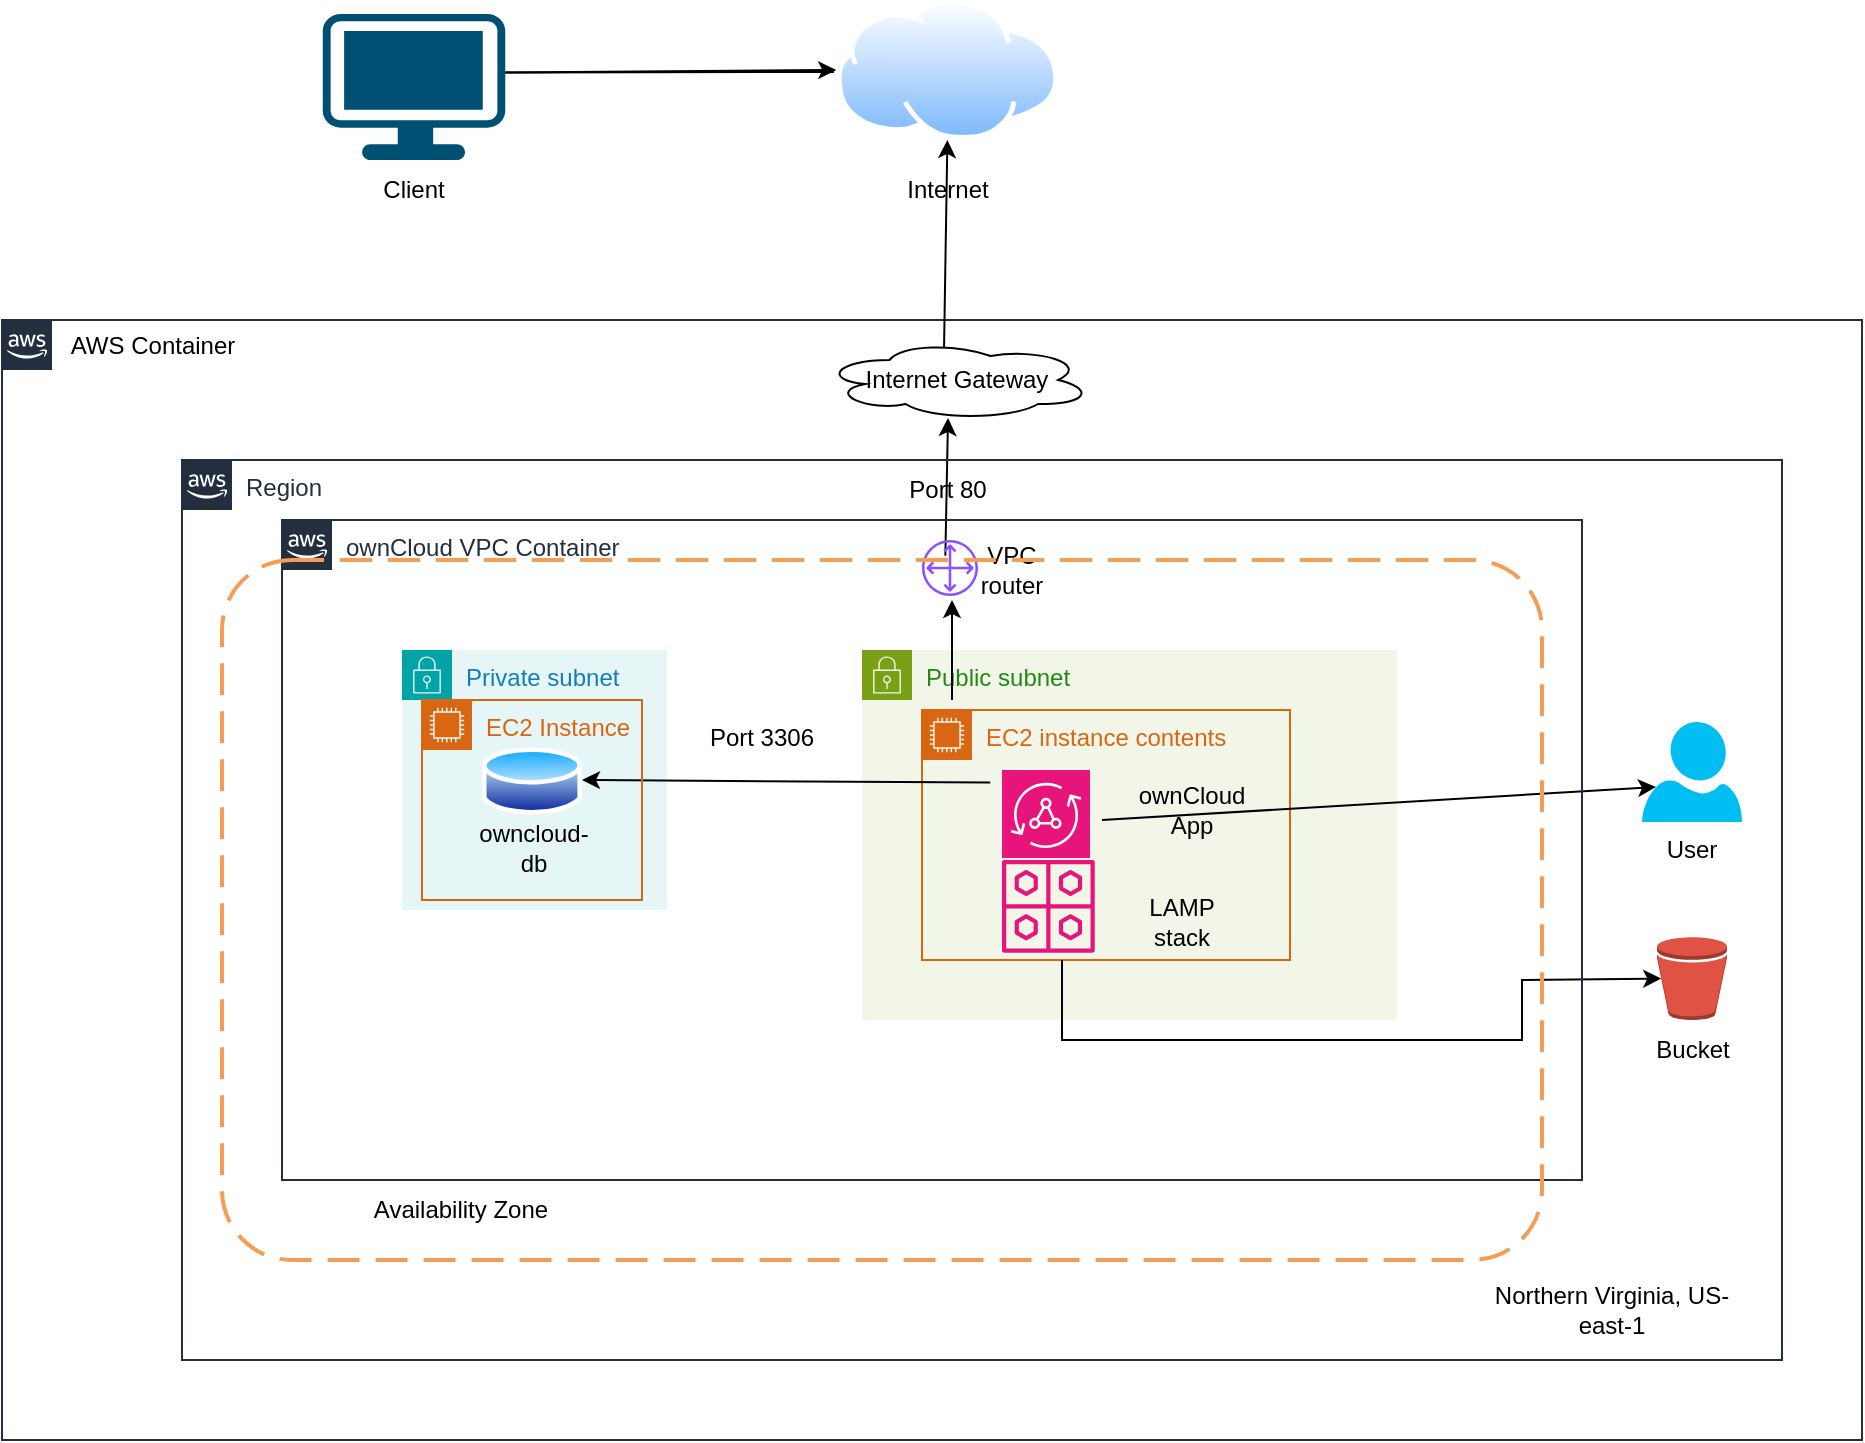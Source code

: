 <mxfile version="24.8.4">
  <diagram id="Ht1M8jgEwFfnCIfOTk4-" name="Page-1">
    <mxGraphModel dx="1056" dy="723" grid="1" gridSize="10" guides="1" tooltips="1" connect="1" arrows="1" fold="1" page="1" pageScale="1" pageWidth="1169" pageHeight="827" math="0" shadow="0">
      <root>
        <mxCell id="0" />
        <mxCell id="1" parent="0" />
        <mxCell id="D-Alksl3Jc350YXAOYDe-3" value="" style="points=[[0.03,0.03,0],[0.5,0,0],[0.97,0.03,0],[1,0.4,0],[0.97,0.745,0],[0.5,1,0],[0.03,0.745,0],[0,0.4,0]];verticalLabelPosition=bottom;sketch=0;html=1;verticalAlign=top;aspect=fixed;align=center;pointerEvents=1;shape=mxgraph.cisco19.workstation;fillColor=#005073;strokeColor=none;" parent="1" vertex="1">
          <mxGeometry x="210.38" y="27" width="91.25" height="73" as="geometry" />
        </mxCell>
        <mxCell id="D-Alksl3Jc350YXAOYDe-4" value="" style="image;aspect=fixed;perimeter=ellipsePerimeter;html=1;align=center;shadow=0;dashed=0;spacingTop=3;image=img/lib/active_directory/internet_cloud.svg;" parent="1" vertex="1">
          <mxGeometry x="467.13" y="20" width="111.12" height="70" as="geometry" />
        </mxCell>
        <mxCell id="D-Alksl3Jc350YXAOYDe-5" value="" style="endArrow=none;html=1;rounded=0;exitX=1;exitY=0.4;exitDx=0;exitDy=0;exitPerimeter=0;" parent="1" source="D-Alksl3Jc350YXAOYDe-3" edge="1">
          <mxGeometry width="50" height="50" relative="1" as="geometry">
            <mxPoint x="290" y="50" as="sourcePoint" />
            <mxPoint x="466" y="56" as="targetPoint" />
          </mxGeometry>
        </mxCell>
        <mxCell id="D-Alksl3Jc350YXAOYDe-6" value="Client" style="text;html=1;align=center;verticalAlign=middle;whiteSpace=wrap;rounded=0;" parent="1" vertex="1">
          <mxGeometry x="226.01" y="100" width="60" height="30" as="geometry" />
        </mxCell>
        <mxCell id="D-Alksl3Jc350YXAOYDe-7" value="Internet" style="text;html=1;strokeColor=none;fillColor=none;align=center;verticalAlign=middle;whiteSpace=wrap;rounded=0;" parent="1" vertex="1">
          <mxGeometry x="482.69" y="100" width="80" height="30" as="geometry" />
        </mxCell>
        <mxCell id="UEzPUAAOIrF-is8g5C7q-205" value="" style="points=[[0,0],[0.25,0],[0.5,0],[0.75,0],[1,0],[1,0.25],[1,0.5],[1,0.75],[1,1],[0.75,1],[0.5,1],[0.25,1],[0,1],[0,0.75],[0,0.5],[0,0.25]];outlineConnect=0;gradientColor=none;html=1;whiteSpace=wrap;fontSize=12;fontStyle=0;shape=mxgraph.aws4.group;grIcon=mxgraph.aws4.group_aws_cloud_alt;strokeColor=#232F3E;fillColor=none;verticalAlign=top;align=left;spacingLeft=30;fontColor=#232F3E;dashed=0;labelBackgroundColor=#ffffff;container=1;pointerEvents=0;collapsible=0;recursiveResize=0;" parent="1" vertex="1">
          <mxGeometry x="50" y="180" width="930" height="560" as="geometry" />
        </mxCell>
        <mxCell id="D-Alksl3Jc350YXAOYDe-8" value="Internet Gateway" style="ellipse;shape=cloud;whiteSpace=wrap;html=1;align=center;" parent="UEzPUAAOIrF-is8g5C7q-205" vertex="1">
          <mxGeometry x="410" y="10" width="135" height="40" as="geometry" />
        </mxCell>
        <mxCell id="D-Alksl3Jc350YXAOYDe-19" value="Private subnet" style="points=[[0,0],[0.25,0],[0.5,0],[0.75,0],[1,0],[1,0.25],[1,0.5],[1,0.75],[1,1],[0.75,1],[0.5,1],[0.25,1],[0,1],[0,0.75],[0,0.5],[0,0.25]];outlineConnect=0;gradientColor=none;html=1;whiteSpace=wrap;fontSize=12;fontStyle=0;container=1;pointerEvents=0;collapsible=0;recursiveResize=0;shape=mxgraph.aws4.group;grIcon=mxgraph.aws4.group_security_group;grStroke=0;strokeColor=#00A4A6;fillColor=#E6F6F7;verticalAlign=top;align=left;spacingLeft=30;fontColor=#147EBA;dashed=0;" parent="UEzPUAAOIrF-is8g5C7q-205" vertex="1">
          <mxGeometry x="200" y="165" width="132.5" height="130" as="geometry" />
        </mxCell>
        <mxCell id="D-Alksl3Jc350YXAOYDe-20" value="" style="image;aspect=fixed;perimeter=ellipsePerimeter;html=1;align=center;shadow=0;dashed=0;spacingTop=3;image=img/lib/active_directory/database.svg;" parent="D-Alksl3Jc350YXAOYDe-19" vertex="1">
          <mxGeometry x="40" y="47" width="50" height="37" as="geometry" />
        </mxCell>
        <mxCell id="D-Alksl3Jc350YXAOYDe-21" value="owncloud-db" style="text;html=1;align=center;verticalAlign=middle;whiteSpace=wrap;rounded=0;" parent="D-Alksl3Jc350YXAOYDe-19" vertex="1">
          <mxGeometry x="36" y="84" width="60" height="30" as="geometry" />
        </mxCell>
        <mxCell id="D-Alksl3Jc350YXAOYDe-22" value="Public subnet" style="points=[[0,0],[0.25,0],[0.5,0],[0.75,0],[1,0],[1,0.25],[1,0.5],[1,0.75],[1,1],[0.75,1],[0.5,1],[0.25,1],[0,1],[0,0.75],[0,0.5],[0,0.25]];outlineConnect=0;gradientColor=none;html=1;whiteSpace=wrap;fontSize=12;fontStyle=0;container=1;pointerEvents=0;collapsible=0;recursiveResize=0;shape=mxgraph.aws4.group;grIcon=mxgraph.aws4.group_security_group;grStroke=0;strokeColor=#7AA116;fillColor=#F2F6E8;verticalAlign=top;align=left;spacingLeft=30;fontColor=#248814;dashed=0;" parent="UEzPUAAOIrF-is8g5C7q-205" vertex="1">
          <mxGeometry x="430" y="165" width="267.5" height="185" as="geometry" />
        </mxCell>
        <mxCell id="D-Alksl3Jc350YXAOYDe-32" value="EC2 instance contents" style="points=[[0,0],[0.25,0],[0.5,0],[0.75,0],[1,0],[1,0.25],[1,0.5],[1,0.75],[1,1],[0.75,1],[0.5,1],[0.25,1],[0,1],[0,0.75],[0,0.5],[0,0.25]];outlineConnect=0;gradientColor=none;html=1;whiteSpace=wrap;fontSize=12;fontStyle=0;container=1;pointerEvents=0;collapsible=0;recursiveResize=0;shape=mxgraph.aws4.group;grIcon=mxgraph.aws4.group_ec2_instance_contents;strokeColor=#D86613;fillColor=none;verticalAlign=top;align=left;spacingLeft=30;fontColor=#D86613;dashed=0;" parent="D-Alksl3Jc350YXAOYDe-22" vertex="1">
          <mxGeometry x="30" y="30" width="184" height="125" as="geometry" />
        </mxCell>
        <mxCell id="D-Alksl3Jc350YXAOYDe-37" value="ownCloud App" style="text;html=1;align=center;verticalAlign=middle;whiteSpace=wrap;rounded=0;" parent="D-Alksl3Jc350YXAOYDe-32" vertex="1">
          <mxGeometry x="109" y="35" width="52" height="30" as="geometry" />
        </mxCell>
        <mxCell id="D-Alksl3Jc350YXAOYDe-23" value="" style="sketch=0;points=[[0,0,0],[0.25,0,0],[0.5,0,0],[0.75,0,0],[1,0,0],[0,1,0],[0.25,1,0],[0.5,1,0],[0.75,1,0],[1,1,0],[0,0.25,0],[0,0.5,0],[0,0.75,0],[1,0.25,0],[1,0.5,0],[1,0.75,0]];outlineConnect=0;fontColor=#232F3E;fillColor=#E7157B;strokeColor=#ffffff;dashed=0;verticalLabelPosition=bottom;verticalAlign=top;align=center;html=1;fontSize=12;fontStyle=0;aspect=fixed;shape=mxgraph.aws4.resourceIcon;resIcon=mxgraph.aws4.appsync;" parent="D-Alksl3Jc350YXAOYDe-32" vertex="1">
          <mxGeometry x="40" y="30" width="44" height="44" as="geometry" />
        </mxCell>
        <mxCell id="D-Alksl3Jc350YXAOYDe-40" value="" style="sketch=0;outlineConnect=0;fontColor=#232F3E;gradientColor=none;fillColor=#E7157B;strokeColor=none;dashed=0;verticalLabelPosition=bottom;verticalAlign=top;align=center;html=1;fontSize=12;fontStyle=0;aspect=fixed;pointerEvents=1;shape=mxgraph.aws4.eventbridge_schema_registry;" parent="UEzPUAAOIrF-is8g5C7q-205" vertex="1">
          <mxGeometry x="500" y="270" width="46.37" height="46.37" as="geometry" />
        </mxCell>
        <mxCell id="D-Alksl3Jc350YXAOYDe-41" value="LAMP stack" style="text;html=1;align=center;verticalAlign=middle;whiteSpace=wrap;rounded=0;" parent="UEzPUAAOIrF-is8g5C7q-205" vertex="1">
          <mxGeometry x="560" y="286.37" width="60" height="30" as="geometry" />
        </mxCell>
        <mxCell id="D-Alksl3Jc350YXAOYDe-51" value="AWS Container" style="text;html=1;align=center;verticalAlign=middle;resizable=0;points=[];autosize=1;strokeColor=none;fillColor=none;" parent="UEzPUAAOIrF-is8g5C7q-205" vertex="1">
          <mxGeometry x="20" y="-2" width="110" height="30" as="geometry" />
        </mxCell>
        <mxCell id="D-Alksl3Jc350YXAOYDe-55" value="" style="endArrow=classic;html=1;rounded=0;exitX=0.548;exitY=-0.006;exitDx=0;exitDy=0;exitPerimeter=0;" parent="UEzPUAAOIrF-is8g5C7q-205" source="D-Alksl3Jc350YXAOYDe-25" edge="1">
          <mxGeometry width="50" height="50" relative="1" as="geometry">
            <mxPoint x="473" y="110" as="sourcePoint" />
            <mxPoint x="473" y="49" as="targetPoint" />
          </mxGeometry>
        </mxCell>
        <mxCell id="D-Alksl3Jc350YXAOYDe-81" value="Port 80" style="text;html=1;align=center;verticalAlign=middle;whiteSpace=wrap;rounded=0;" parent="UEzPUAAOIrF-is8g5C7q-205" vertex="1">
          <mxGeometry x="442.69" y="70" width="60" height="30" as="geometry" />
        </mxCell>
        <mxCell id="D-Alksl3Jc350YXAOYDe-47" value="Region" style="points=[[0,0],[0.25,0],[0.5,0],[0.75,0],[1,0],[1,0.25],[1,0.5],[1,0.75],[1,1],[0.75,1],[0.5,1],[0.25,1],[0,1],[0,0.75],[0,0.5],[0,0.25]];outlineConnect=0;gradientColor=none;html=1;whiteSpace=wrap;fontSize=12;fontStyle=0;shape=mxgraph.aws4.group;grIcon=mxgraph.aws4.group_aws_cloud_alt;strokeColor=#232F3E;fillColor=none;verticalAlign=top;align=left;spacingLeft=30;fontColor=#232F3E;dashed=0;labelBackgroundColor=#ffffff;container=1;pointerEvents=0;collapsible=0;recursiveResize=0;" parent="1" vertex="1">
          <mxGeometry x="140" y="250" width="800" height="450" as="geometry" />
        </mxCell>
        <mxCell id="D-Alksl3Jc350YXAOYDe-64" value="" style="endArrow=classic;html=1;rounded=0;entryX=0;entryY=1;entryDx=0;entryDy=0;" parent="D-Alksl3Jc350YXAOYDe-47" target="D-Alksl3Jc350YXAOYDe-45" edge="1">
          <mxGeometry width="50" height="50" relative="1" as="geometry">
            <mxPoint x="385" y="120" as="sourcePoint" />
            <mxPoint x="440" y="70" as="targetPoint" />
          </mxGeometry>
        </mxCell>
        <mxCell id="D-Alksl3Jc350YXAOYDe-29" value="" style="verticalLabelPosition=bottom;html=1;verticalAlign=top;align=center;strokeColor=none;fillColor=#00BEF2;shape=mxgraph.azure.user;" parent="D-Alksl3Jc350YXAOYDe-47" vertex="1">
          <mxGeometry x="730" y="131" width="50" height="50" as="geometry" />
        </mxCell>
        <mxCell id="D-Alksl3Jc350YXAOYDe-30" value="User" style="text;html=1;align=center;verticalAlign=middle;whiteSpace=wrap;rounded=0;" parent="D-Alksl3Jc350YXAOYDe-47" vertex="1">
          <mxGeometry x="725" y="180" width="60" height="30" as="geometry" />
        </mxCell>
        <mxCell id="D-Alksl3Jc350YXAOYDe-65" value="" style="outlineConnect=0;dashed=0;verticalLabelPosition=bottom;verticalAlign=top;align=center;html=1;shape=mxgraph.aws3.bucket;fillColor=#E05243;gradientColor=none;" parent="D-Alksl3Jc350YXAOYDe-47" vertex="1">
          <mxGeometry x="737.5" y="238.5" width="35" height="41.5" as="geometry" />
        </mxCell>
        <mxCell id="D-Alksl3Jc350YXAOYDe-67" value="Bucket" style="text;html=1;align=center;verticalAlign=middle;resizable=0;points=[];autosize=1;strokeColor=none;fillColor=none;" parent="D-Alksl3Jc350YXAOYDe-47" vertex="1">
          <mxGeometry x="725" y="280" width="60" height="30" as="geometry" />
        </mxCell>
        <mxCell id="D-Alksl3Jc350YXAOYDe-73" value="" style="endArrow=classic;html=1;rounded=0;entryX=0.06;entryY=0.5;entryDx=0;entryDy=0;entryPerimeter=0;" parent="D-Alksl3Jc350YXAOYDe-47" target="D-Alksl3Jc350YXAOYDe-65" edge="1">
          <mxGeometry width="50" height="50" relative="1" as="geometry">
            <mxPoint x="440" y="250" as="sourcePoint" />
            <mxPoint x="720" y="260" as="targetPoint" />
            <Array as="points">
              <mxPoint x="440" y="290" />
              <mxPoint x="670" y="290" />
              <mxPoint x="670" y="260" />
            </Array>
          </mxGeometry>
        </mxCell>
        <mxCell id="D-Alksl3Jc350YXAOYDe-74" value="" style="endArrow=classic;html=1;rounded=0;entryX=0.14;entryY=0.65;entryDx=0;entryDy=0;entryPerimeter=0;" parent="D-Alksl3Jc350YXAOYDe-47" target="D-Alksl3Jc350YXAOYDe-29" edge="1">
          <mxGeometry width="50" height="50" relative="1" as="geometry">
            <mxPoint x="460" y="180" as="sourcePoint" />
            <mxPoint x="510" y="130" as="targetPoint" />
          </mxGeometry>
        </mxCell>
        <mxCell id="D-Alksl3Jc350YXAOYDe-76" value="" style="endArrow=classic;html=1;rounded=0;exitX=0.582;exitY=0.318;exitDx=0;exitDy=0;exitPerimeter=0;" parent="D-Alksl3Jc350YXAOYDe-47" source="D-Alksl3Jc350YXAOYDe-25" edge="1">
          <mxGeometry width="50" height="50" relative="1" as="geometry">
            <mxPoint x="150" y="210" as="sourcePoint" />
            <mxPoint x="200" y="160" as="targetPoint" />
          </mxGeometry>
        </mxCell>
        <mxCell id="D-Alksl3Jc350YXAOYDe-77" value="EC2 Instance" style="points=[[0,0],[0.25,0],[0.5,0],[0.75,0],[1,0],[1,0.25],[1,0.5],[1,0.75],[1,1],[0.75,1],[0.5,1],[0.25,1],[0,1],[0,0.75],[0,0.5],[0,0.25]];outlineConnect=0;gradientColor=none;html=1;whiteSpace=wrap;fontSize=12;fontStyle=0;container=1;pointerEvents=0;collapsible=0;recursiveResize=0;shape=mxgraph.aws4.group;grIcon=mxgraph.aws4.group_ec2_instance_contents;strokeColor=#D86613;fillColor=none;verticalAlign=top;align=left;spacingLeft=30;fontColor=#D86613;dashed=0;" parent="D-Alksl3Jc350YXAOYDe-47" vertex="1">
          <mxGeometry x="120" y="120" width="110" height="100" as="geometry" />
        </mxCell>
        <mxCell id="D-Alksl3Jc350YXAOYDe-78" value="Northern Virginia, US-east-1" style="text;html=1;align=center;verticalAlign=middle;whiteSpace=wrap;rounded=0;" parent="D-Alksl3Jc350YXAOYDe-47" vertex="1">
          <mxGeometry x="645" y="410" width="140" height="30" as="geometry" />
        </mxCell>
        <mxCell id="D-Alksl3Jc350YXAOYDe-15" value="ownCloud VPC Container" style="points=[[0,0],[0.25,0],[0.5,0],[0.75,0],[1,0],[1,0.25],[1,0.5],[1,0.75],[1,1],[0.75,1],[0.5,1],[0.25,1],[0,1],[0,0.75],[0,0.5],[0,0.25]];outlineConnect=0;gradientColor=none;html=1;whiteSpace=wrap;fontSize=12;fontStyle=0;shape=mxgraph.aws4.group;grIcon=mxgraph.aws4.group_aws_cloud_alt;strokeColor=#232F3E;fillColor=none;verticalAlign=top;align=left;spacingLeft=30;fontColor=#232F3E;dashed=0;labelBackgroundColor=#ffffff;container=1;pointerEvents=0;collapsible=0;recursiveResize=0;" parent="D-Alksl3Jc350YXAOYDe-47" vertex="1">
          <mxGeometry x="50" y="30" width="650" height="330" as="geometry" />
        </mxCell>
        <mxCell id="D-Alksl3Jc350YXAOYDe-44" value="" style="sketch=0;outlineConnect=0;fontColor=#232F3E;gradientColor=none;fillColor=#8C4FFF;strokeColor=none;dashed=0;verticalLabelPosition=bottom;verticalAlign=top;align=center;html=1;fontSize=12;fontStyle=0;aspect=fixed;pointerEvents=1;shape=mxgraph.aws4.customer_gateway;" parent="D-Alksl3Jc350YXAOYDe-15" vertex="1">
          <mxGeometry x="320" y="10" width="28" height="28" as="geometry" />
        </mxCell>
        <mxCell id="D-Alksl3Jc350YXAOYDe-45" value="VPC router" style="text;html=1;align=center;verticalAlign=middle;whiteSpace=wrap;rounded=0;" parent="D-Alksl3Jc350YXAOYDe-15" vertex="1">
          <mxGeometry x="335" y="10" width="60" height="30" as="geometry" />
        </mxCell>
        <mxCell id="D-Alksl3Jc350YXAOYDe-25" value="" style="rounded=1;arcSize=10;dashed=1;strokeColor=#F59D56;fillColor=none;gradientColor=none;dashPattern=8 4;strokeWidth=2;" parent="D-Alksl3Jc350YXAOYDe-15" vertex="1">
          <mxGeometry x="-30" y="20" width="660" height="350" as="geometry" />
        </mxCell>
        <mxCell id="D-Alksl3Jc350YXAOYDe-79" value="Port 3306" style="text;html=1;align=center;verticalAlign=middle;whiteSpace=wrap;rounded=0;" parent="D-Alksl3Jc350YXAOYDe-15" vertex="1">
          <mxGeometry x="210" y="94" width="60" height="30" as="geometry" />
        </mxCell>
        <mxCell id="D-Alksl3Jc350YXAOYDe-26" value="Availability Zone" style="text;html=1;align=center;verticalAlign=middle;whiteSpace=wrap;rounded=0;" parent="D-Alksl3Jc350YXAOYDe-47" vertex="1">
          <mxGeometry x="90" y="360" width="98.5" height="30" as="geometry" />
        </mxCell>
        <mxCell id="D-Alksl3Jc350YXAOYDe-52" value="" style="endArrow=classic;html=1;rounded=0;exitX=1;exitY=0.4;exitDx=0;exitDy=0;exitPerimeter=0;entryX=0;entryY=0.5;entryDx=0;entryDy=0;" parent="1" source="D-Alksl3Jc350YXAOYDe-3" target="D-Alksl3Jc350YXAOYDe-4" edge="1">
          <mxGeometry width="50" height="50" relative="1" as="geometry">
            <mxPoint x="350" y="110" as="sourcePoint" />
            <mxPoint x="400" y="60" as="targetPoint" />
          </mxGeometry>
        </mxCell>
        <mxCell id="D-Alksl3Jc350YXAOYDe-54" value="" style="endArrow=classic;html=1;rounded=0;entryX=0.5;entryY=1;entryDx=0;entryDy=0;exitX=0.452;exitY=0.1;exitDx=0;exitDy=0;exitPerimeter=0;" parent="1" source="D-Alksl3Jc350YXAOYDe-8" target="D-Alksl3Jc350YXAOYDe-4" edge="1">
          <mxGeometry width="50" height="50" relative="1" as="geometry">
            <mxPoint x="523" y="180" as="sourcePoint" />
            <mxPoint x="540" y="90" as="targetPoint" />
          </mxGeometry>
        </mxCell>
      </root>
    </mxGraphModel>
  </diagram>
</mxfile>
